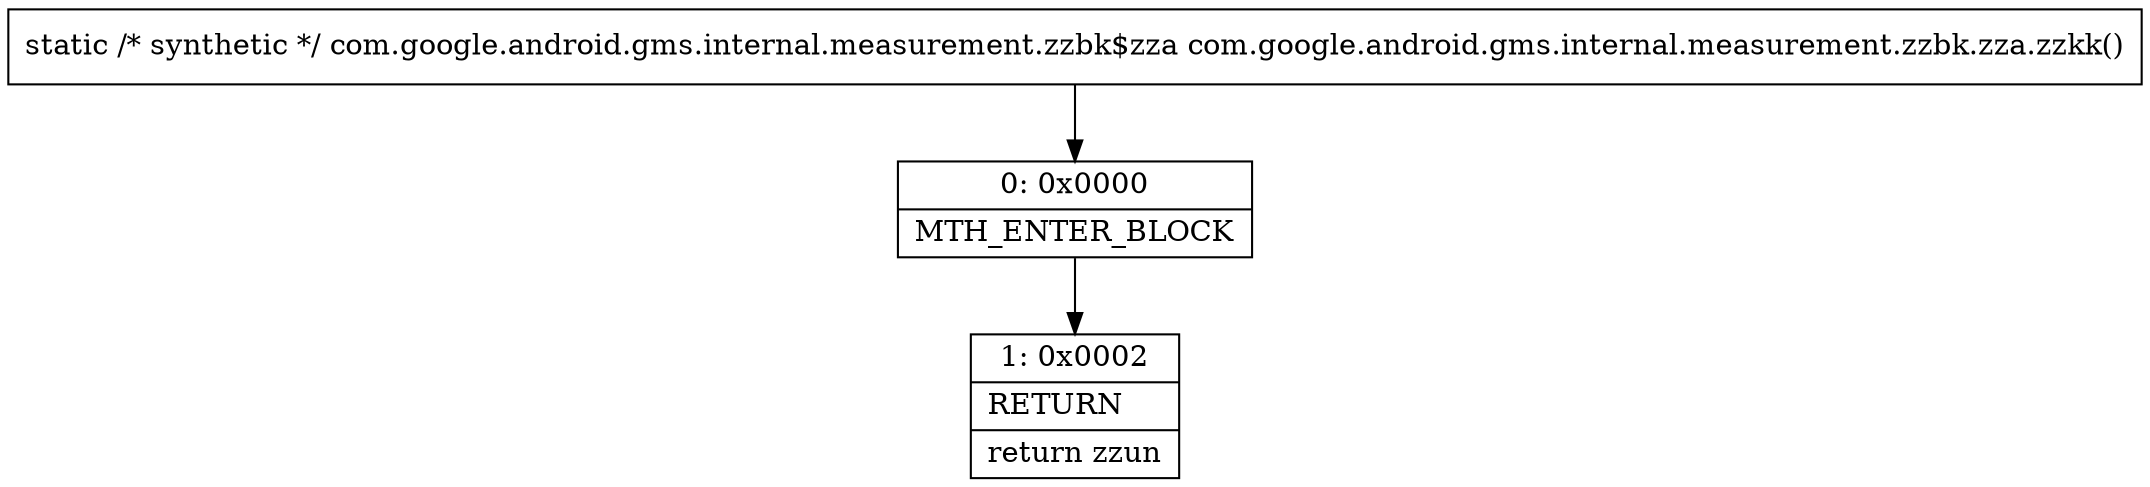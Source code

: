 digraph "CFG forcom.google.android.gms.internal.measurement.zzbk.zza.zzkk()Lcom\/google\/android\/gms\/internal\/measurement\/zzbk$zza;" {
Node_0 [shape=record,label="{0\:\ 0x0000|MTH_ENTER_BLOCK\l}"];
Node_1 [shape=record,label="{1\:\ 0x0002|RETURN\l|return zzun\l}"];
MethodNode[shape=record,label="{static \/* synthetic *\/ com.google.android.gms.internal.measurement.zzbk$zza com.google.android.gms.internal.measurement.zzbk.zza.zzkk() }"];
MethodNode -> Node_0;
Node_0 -> Node_1;
}

